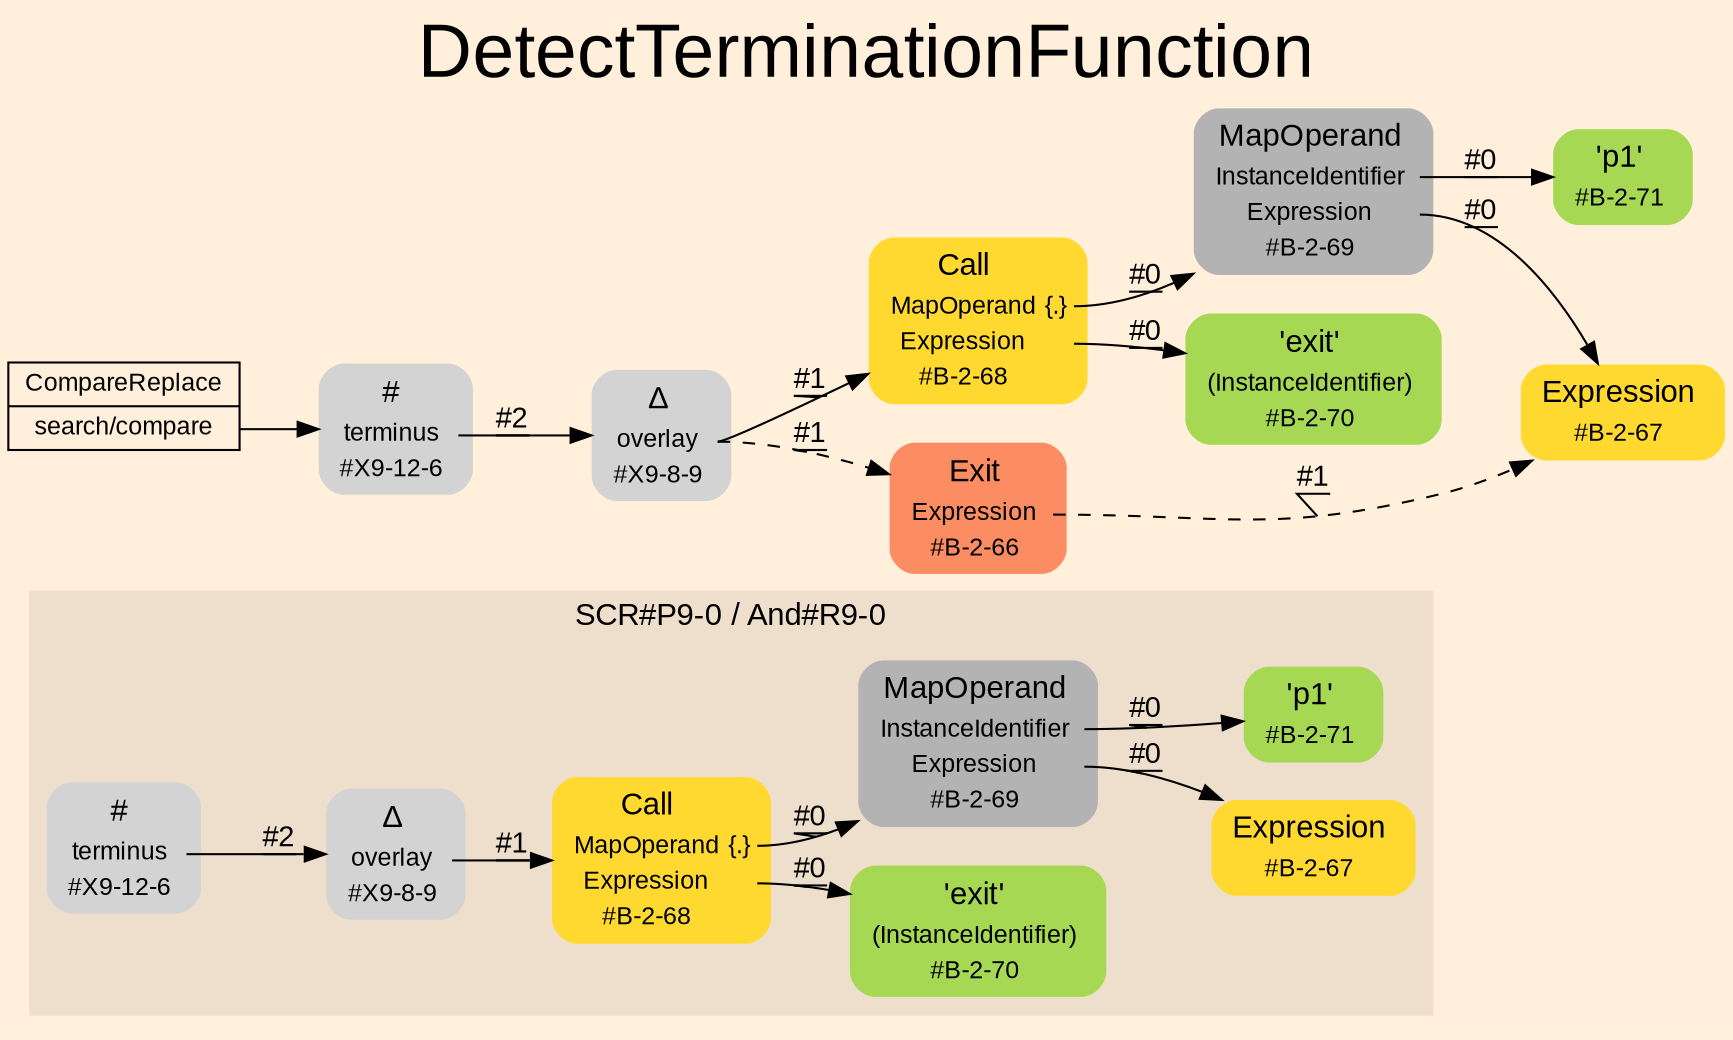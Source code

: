 digraph "DetectTerminationFunction" {
label = "DetectTerminationFunction"
labelloc = t
fontsize = "36"
graph [
    rankdir = "LR"
    ranksep = 0.3
    bgcolor = antiquewhite1
    color = black
    fontcolor = black
    fontname = "Arial"
];
node [
    fontname = "Arial"
];
edge [
    fontname = "Arial"
];

// -------------------- figure And#R9-0 --------------------
// -------- region And#R9-0 ----------
subgraph "clusterAnd#R9-0" {
    label = "SCR#P9-0 / And#R9-0"
    style = "filled"
    color = antiquewhite2
    fontsize = "15"
    "And#R9-0/#B-2-67" [
        // -------- block And#R9-0/#B-2-67 ----------
        shape = "plaintext"
        fillcolor = "/set28/6"
        label = <<TABLE BORDER="0" CELLBORDER="0" CELLSPACING="0">
         <TR><TD><FONT POINT-SIZE="15.0">Expression</FONT></TD><TD></TD></TR>
         <TR><TD>#B-2-67</TD><TD PORT="port0"></TD></TR>
        </TABLE>>
        style = "rounded,filled"
        fontsize = "12"
    ];
    
    "And#R9-0/#B-2-69" [
        // -------- block And#R9-0/#B-2-69 ----------
        shape = "plaintext"
        fillcolor = "/set28/8"
        label = <<TABLE BORDER="0" CELLBORDER="0" CELLSPACING="0">
         <TR><TD><FONT POINT-SIZE="15.0">MapOperand</FONT></TD><TD></TD></TR>
         <TR><TD>InstanceIdentifier</TD><TD PORT="port0"></TD></TR>
         <TR><TD>Expression</TD><TD PORT="port1"></TD></TR>
         <TR><TD>#B-2-69</TD><TD PORT="port2"></TD></TR>
        </TABLE>>
        style = "rounded,filled"
        fontsize = "12"
    ];
    
    "And#R9-0/#X9-12-6" [
        // -------- block And#R9-0/#X9-12-6 ----------
        shape = "plaintext"
        label = <<TABLE BORDER="0" CELLBORDER="0" CELLSPACING="0">
         <TR><TD><FONT POINT-SIZE="15.0">#</FONT></TD><TD></TD></TR>
         <TR><TD>terminus</TD><TD PORT="port0"></TD></TR>
         <TR><TD>#X9-12-6</TD><TD PORT="port1"></TD></TR>
        </TABLE>>
        style = "rounded,filled"
        fontsize = "12"
    ];
    
    "And#R9-0/#B-2-70" [
        // -------- block And#R9-0/#B-2-70 ----------
        shape = "plaintext"
        fillcolor = "/set28/5"
        label = <<TABLE BORDER="0" CELLBORDER="0" CELLSPACING="0">
         <TR><TD><FONT POINT-SIZE="15.0">'exit'</FONT></TD><TD></TD></TR>
         <TR><TD>(InstanceIdentifier)</TD><TD PORT="port0"></TD></TR>
         <TR><TD>#B-2-70</TD><TD PORT="port1"></TD></TR>
        </TABLE>>
        style = "rounded,filled"
        fontsize = "12"
    ];
    
    "And#R9-0/#B-2-68" [
        // -------- block And#R9-0/#B-2-68 ----------
        shape = "plaintext"
        fillcolor = "/set28/6"
        label = <<TABLE BORDER="0" CELLBORDER="0" CELLSPACING="0">
         <TR><TD><FONT POINT-SIZE="15.0">Call</FONT></TD><TD></TD></TR>
         <TR><TD>MapOperand</TD><TD PORT="port0">{.}</TD></TR>
         <TR><TD>Expression</TD><TD PORT="port1"></TD></TR>
         <TR><TD>#B-2-68</TD><TD PORT="port2"></TD></TR>
        </TABLE>>
        style = "rounded,filled"
        fontsize = "12"
    ];
    
    "And#R9-0/#B-2-71" [
        // -------- block And#R9-0/#B-2-71 ----------
        shape = "plaintext"
        fillcolor = "/set28/5"
        label = <<TABLE BORDER="0" CELLBORDER="0" CELLSPACING="0">
         <TR><TD><FONT POINT-SIZE="15.0">'p1'</FONT></TD><TD></TD></TR>
         <TR><TD>#B-2-71</TD><TD PORT="port0"></TD></TR>
        </TABLE>>
        style = "rounded,filled"
        fontsize = "12"
    ];
    
    "And#R9-0/#X9-8-9" [
        // -------- block And#R9-0/#X9-8-9 ----------
        shape = "plaintext"
        label = <<TABLE BORDER="0" CELLBORDER="0" CELLSPACING="0">
         <TR><TD><FONT POINT-SIZE="15.0">Δ</FONT></TD><TD></TD></TR>
         <TR><TD>overlay</TD><TD PORT="port0"></TD></TR>
         <TR><TD>#X9-8-9</TD><TD PORT="port1"></TD></TR>
        </TABLE>>
        style = "rounded,filled"
        fontsize = "12"
    ];
    
}

"And#R9-0/#B-2-69":port0 -> "And#R9-0/#B-2-71" [
    label = "#0"
    decorate = true
    color = black
    fontcolor = black
];

"And#R9-0/#B-2-69":port1 -> "And#R9-0/#B-2-67" [
    label = "#0"
    decorate = true
    color = black
    fontcolor = black
];

"And#R9-0/#X9-12-6":port0 -> "And#R9-0/#X9-8-9" [
    label = "#2"
    decorate = true
    color = black
    fontcolor = black
];

"And#R9-0/#B-2-68":port0 -> "And#R9-0/#B-2-69" [
    label = "#0"
    decorate = true
    color = black
    fontcolor = black
];

"And#R9-0/#B-2-68":port1 -> "And#R9-0/#B-2-70" [
    label = "#0"
    decorate = true
    color = black
    fontcolor = black
];

"And#R9-0/#X9-8-9":port0 -> "And#R9-0/#B-2-68" [
    label = "#1"
    decorate = true
    color = black
    fontcolor = black
];


// -------------------- transformation figure --------------------
"CR#X9-10-9" [
    // -------- block CR#X9-10-9 ----------
    shape = "record"
    fillcolor = antiquewhite1
    label = "<fixed> CompareReplace | <port0> search/compare"
    style = "filled"
    fontsize = "12"
    color = black
    fontcolor = black
];

"#X9-12-6" [
    // -------- block #X9-12-6 ----------
    shape = "plaintext"
    label = <<TABLE BORDER="0" CELLBORDER="0" CELLSPACING="0">
     <TR><TD><FONT POINT-SIZE="15.0">#</FONT></TD><TD></TD></TR>
     <TR><TD>terminus</TD><TD PORT="port0"></TD></TR>
     <TR><TD>#X9-12-6</TD><TD PORT="port1"></TD></TR>
    </TABLE>>
    style = "rounded,filled"
    fontsize = "12"
];

"#X9-8-9" [
    // -------- block #X9-8-9 ----------
    shape = "plaintext"
    label = <<TABLE BORDER="0" CELLBORDER="0" CELLSPACING="0">
     <TR><TD><FONT POINT-SIZE="15.0">Δ</FONT></TD><TD></TD></TR>
     <TR><TD>overlay</TD><TD PORT="port0"></TD></TR>
     <TR><TD>#X9-8-9</TD><TD PORT="port1"></TD></TR>
    </TABLE>>
    style = "rounded,filled"
    fontsize = "12"
];

"#B-2-68" [
    // -------- block #B-2-68 ----------
    shape = "plaintext"
    fillcolor = "/set28/6"
    label = <<TABLE BORDER="0" CELLBORDER="0" CELLSPACING="0">
     <TR><TD><FONT POINT-SIZE="15.0">Call</FONT></TD><TD></TD></TR>
     <TR><TD>MapOperand</TD><TD PORT="port0">{.}</TD></TR>
     <TR><TD>Expression</TD><TD PORT="port1"></TD></TR>
     <TR><TD>#B-2-68</TD><TD PORT="port2"></TD></TR>
    </TABLE>>
    style = "rounded,filled"
    fontsize = "12"
];

"#B-2-69" [
    // -------- block #B-2-69 ----------
    shape = "plaintext"
    fillcolor = "/set28/8"
    label = <<TABLE BORDER="0" CELLBORDER="0" CELLSPACING="0">
     <TR><TD><FONT POINT-SIZE="15.0">MapOperand</FONT></TD><TD></TD></TR>
     <TR><TD>InstanceIdentifier</TD><TD PORT="port0"></TD></TR>
     <TR><TD>Expression</TD><TD PORT="port1"></TD></TR>
     <TR><TD>#B-2-69</TD><TD PORT="port2"></TD></TR>
    </TABLE>>
    style = "rounded,filled"
    fontsize = "12"
];

"#B-2-71" [
    // -------- block #B-2-71 ----------
    shape = "plaintext"
    fillcolor = "/set28/5"
    label = <<TABLE BORDER="0" CELLBORDER="0" CELLSPACING="0">
     <TR><TD><FONT POINT-SIZE="15.0">'p1'</FONT></TD><TD></TD></TR>
     <TR><TD>#B-2-71</TD><TD PORT="port0"></TD></TR>
    </TABLE>>
    style = "rounded,filled"
    fontsize = "12"
];

"#B-2-67" [
    // -------- block #B-2-67 ----------
    shape = "plaintext"
    fillcolor = "/set28/6"
    label = <<TABLE BORDER="0" CELLBORDER="0" CELLSPACING="0">
     <TR><TD><FONT POINT-SIZE="15.0">Expression</FONT></TD><TD></TD></TR>
     <TR><TD>#B-2-67</TD><TD PORT="port0"></TD></TR>
    </TABLE>>
    style = "rounded,filled"
    fontsize = "12"
];

"#B-2-70" [
    // -------- block #B-2-70 ----------
    shape = "plaintext"
    fillcolor = "/set28/5"
    label = <<TABLE BORDER="0" CELLBORDER="0" CELLSPACING="0">
     <TR><TD><FONT POINT-SIZE="15.0">'exit'</FONT></TD><TD></TD></TR>
     <TR><TD>(InstanceIdentifier)</TD><TD PORT="port0"></TD></TR>
     <TR><TD>#B-2-70</TD><TD PORT="port1"></TD></TR>
    </TABLE>>
    style = "rounded,filled"
    fontsize = "12"
];

"#B-2-66" [
    // -------- block #B-2-66 ----------
    shape = "plaintext"
    fillcolor = "/set28/2"
    label = <<TABLE BORDER="0" CELLBORDER="0" CELLSPACING="0">
     <TR><TD><FONT POINT-SIZE="15.0">Exit</FONT></TD><TD></TD></TR>
     <TR><TD>Expression</TD><TD PORT="port0"></TD></TR>
     <TR><TD>#B-2-66</TD><TD PORT="port1"></TD></TR>
    </TABLE>>
    style = "rounded,filled"
    fontsize = "12"
];

"CR#X9-10-9":port0 -> "#X9-12-6" [
    label = ""
    decorate = true
    color = black
    fontcolor = black
];

"#X9-12-6":port0 -> "#X9-8-9" [
    label = "#2"
    decorate = true
    color = black
    fontcolor = black
];

"#X9-8-9":port0 -> "#B-2-68" [
    label = "#1"
    decorate = true
    color = black
    fontcolor = black
];

"#X9-8-9":port0 -> "#B-2-66" [
    style="dashed"
    label = "#1"
    decorate = true
    color = black
    fontcolor = black
];

"#B-2-68":port0 -> "#B-2-69" [
    label = "#0"
    decorate = true
    color = black
    fontcolor = black
];

"#B-2-68":port1 -> "#B-2-70" [
    label = "#0"
    decorate = true
    color = black
    fontcolor = black
];

"#B-2-69":port0 -> "#B-2-71" [
    label = "#0"
    decorate = true
    color = black
    fontcolor = black
];

"#B-2-69":port1 -> "#B-2-67" [
    label = "#0"
    decorate = true
    color = black
    fontcolor = black
];

"#B-2-66":port0 -> "#B-2-67" [
    style="dashed"
    label = "#1"
    decorate = true
    color = black
    fontcolor = black
];


}
